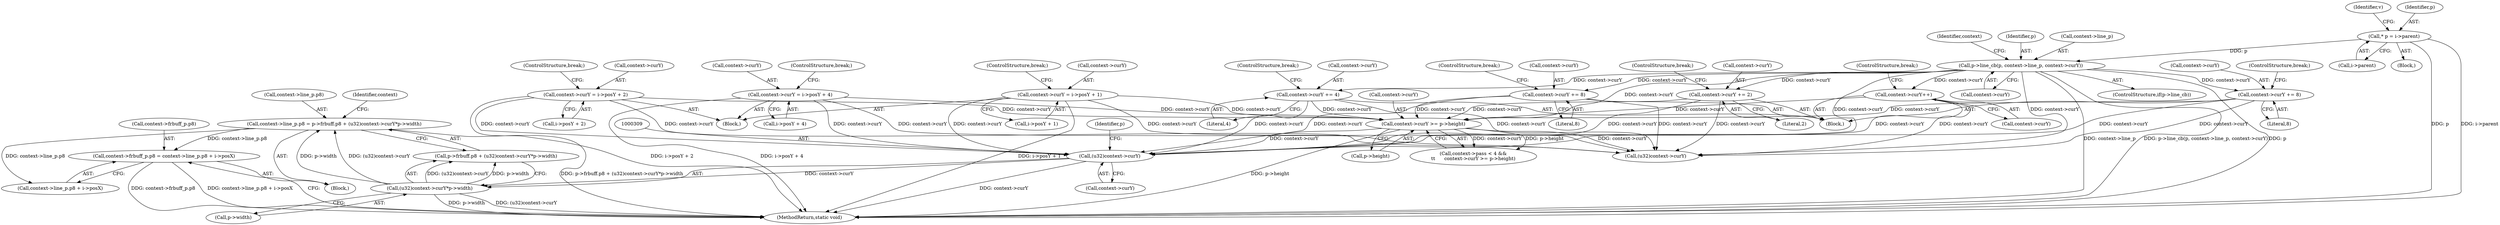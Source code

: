 digraph "0_ngiflib_37d939a6f511d16d4c95678025c235fe62e6417a@integer" {
"1000316" [label="(Call,context->frbuff_p.p8 = context->line_p.p8 + i->posX)"];
"1000295" [label="(Call,context->line_p.p8 = p->frbuff.p8 + (u32)context->curY*p->width)"];
"1000307" [label="(Call,(u32)context->curY*p->width)"];
"1000308" [label="(Call,(u32)context->curY)"];
"1000215" [label="(Call,context->curY += 4)"];
"1000174" [label="(Call,p->line_cb(p, context->line_p, context->curY))"];
"1000113" [label="(Call,* p = i->parent)"];
"1000267" [label="(Call,context->curY = i->posY + 2)"];
"1000241" [label="(Call,context->curY >= p->height)"];
"1000256" [label="(Call,context->curY = i->posY + 4)"];
"1000195" [label="(Call,context->curY++)"];
"1000278" [label="(Call,context->curY = i->posY + 1)"];
"1000201" [label="(Call,context->curY += 8)"];
"1000222" [label="(Call,context->curY += 2)"];
"1000208" [label="(Call,context->curY += 8)"];
"1000227" [label="(ControlStructure,break;)"];
"1000316" [label="(Call,context->frbuff_p.p8 = context->line_p.p8 + i->posX)"];
"1000265" [label="(ControlStructure,break;)"];
"1000307" [label="(Call,(u32)context->curY*p->width)"];
"1000308" [label="(Call,(u32)context->curY)"];
"1000176" [label="(Call,context->line_p)"];
"1000121" [label="(Identifier,v)"];
"1000201" [label="(Call,context->curY += 8)"];
"1000193" [label="(Block,)"];
"1000202" [label="(Call,context->curY)"];
"1000268" [label="(Call,context->curY)"];
"1000219" [label="(Literal,4)"];
"1000295" [label="(Call,context->line_p.p8 = p->frbuff.p8 + (u32)context->curY*p->width)"];
"1000287" [label="(ControlStructure,break;)"];
"1000213" [label="(ControlStructure,break;)"];
"1000294" [label="(Block,)"];
"1000317" [label="(Call,context->frbuff_p.p8)"];
"1000208" [label="(Call,context->curY += 8)"];
"1000184" [label="(Identifier,context)"];
"1000254" [label="(Block,)"];
"1000241" [label="(Call,context->curY >= p->height)"];
"1000276" [label="(ControlStructure,break;)"];
"1000175" [label="(Identifier,p)"];
"1000195" [label="(Call,context->curY++)"];
"1000392" [label="(MethodReturn,static void)"];
"1000212" [label="(Literal,8)"];
"1000296" [label="(Call,context->line_p.p8)"];
"1000282" [label="(Call,i->posY + 1)"];
"1000223" [label="(Call,context->curY)"];
"1000216" [label="(Call,context->curY)"];
"1000114" [label="(Identifier,p)"];
"1000242" [label="(Call,context->curY)"];
"1000257" [label="(Call,context->curY)"];
"1000170" [label="(ControlStructure,if(p->line_cb))"];
"1000313" [label="(Call,p->width)"];
"1000245" [label="(Call,p->height)"];
"1000115" [label="(Call,i->parent)"];
"1000310" [label="(Call,context->curY)"];
"1000260" [label="(Call,i->posY + 4)"];
"1000278" [label="(Call,context->curY = i->posY + 1)"];
"1000267" [label="(Call,context->curY = i->posY + 2)"];
"1000319" [label="(Identifier,context)"];
"1000301" [label="(Call,p->frbuff.p8 + (u32)context->curY*p->width)"];
"1000222" [label="(Call,context->curY += 2)"];
"1000220" [label="(ControlStructure,break;)"];
"1000179" [label="(Call,context->curY)"];
"1000199" [label="(ControlStructure,break;)"];
"1000256" [label="(Call,context->curY = i->posY + 4)"];
"1000271" [label="(Call,i->posY + 2)"];
"1000279" [label="(Call,context->curY)"];
"1000113" [label="(Call,* p = i->parent)"];
"1000111" [label="(Block,)"];
"1000226" [label="(Literal,2)"];
"1000346" [label="(Call,(u32)context->curY)"];
"1000322" [label="(Call,context->line_p.p8 + i->posX)"];
"1000209" [label="(Call,context->curY)"];
"1000314" [label="(Identifier,p)"];
"1000206" [label="(ControlStructure,break;)"];
"1000215" [label="(Call,context->curY += 4)"];
"1000205" [label="(Literal,8)"];
"1000235" [label="(Call,context->pass < 4 &&\n\t\t      context->curY >= p->height)"];
"1000196" [label="(Call,context->curY)"];
"1000174" [label="(Call,p->line_cb(p, context->line_p, context->curY))"];
"1000316" -> "1000294"  [label="AST: "];
"1000316" -> "1000322"  [label="CFG: "];
"1000317" -> "1000316"  [label="AST: "];
"1000322" -> "1000316"  [label="AST: "];
"1000392" -> "1000316"  [label="CFG: "];
"1000316" -> "1000392"  [label="DDG: context->line_p.p8 + i->posX"];
"1000316" -> "1000392"  [label="DDG: context->frbuff_p.p8"];
"1000295" -> "1000316"  [label="DDG: context->line_p.p8"];
"1000295" -> "1000294"  [label="AST: "];
"1000295" -> "1000301"  [label="CFG: "];
"1000296" -> "1000295"  [label="AST: "];
"1000301" -> "1000295"  [label="AST: "];
"1000319" -> "1000295"  [label="CFG: "];
"1000295" -> "1000392"  [label="DDG: p->frbuff.p8 + (u32)context->curY*p->width"];
"1000307" -> "1000295"  [label="DDG: (u32)context->curY"];
"1000307" -> "1000295"  [label="DDG: p->width"];
"1000295" -> "1000322"  [label="DDG: context->line_p.p8"];
"1000307" -> "1000301"  [label="AST: "];
"1000307" -> "1000313"  [label="CFG: "];
"1000308" -> "1000307"  [label="AST: "];
"1000313" -> "1000307"  [label="AST: "];
"1000301" -> "1000307"  [label="CFG: "];
"1000307" -> "1000392"  [label="DDG: p->width"];
"1000307" -> "1000392"  [label="DDG: (u32)context->curY"];
"1000307" -> "1000301"  [label="DDG: (u32)context->curY"];
"1000307" -> "1000301"  [label="DDG: p->width"];
"1000308" -> "1000307"  [label="DDG: context->curY"];
"1000308" -> "1000310"  [label="CFG: "];
"1000309" -> "1000308"  [label="AST: "];
"1000310" -> "1000308"  [label="AST: "];
"1000314" -> "1000308"  [label="CFG: "];
"1000308" -> "1000392"  [label="DDG: context->curY"];
"1000215" -> "1000308"  [label="DDG: context->curY"];
"1000174" -> "1000308"  [label="DDG: context->curY"];
"1000267" -> "1000308"  [label="DDG: context->curY"];
"1000241" -> "1000308"  [label="DDG: context->curY"];
"1000256" -> "1000308"  [label="DDG: context->curY"];
"1000195" -> "1000308"  [label="DDG: context->curY"];
"1000278" -> "1000308"  [label="DDG: context->curY"];
"1000201" -> "1000308"  [label="DDG: context->curY"];
"1000222" -> "1000308"  [label="DDG: context->curY"];
"1000208" -> "1000308"  [label="DDG: context->curY"];
"1000215" -> "1000193"  [label="AST: "];
"1000215" -> "1000219"  [label="CFG: "];
"1000216" -> "1000215"  [label="AST: "];
"1000219" -> "1000215"  [label="AST: "];
"1000220" -> "1000215"  [label="CFG: "];
"1000174" -> "1000215"  [label="DDG: context->curY"];
"1000215" -> "1000241"  [label="DDG: context->curY"];
"1000215" -> "1000346"  [label="DDG: context->curY"];
"1000174" -> "1000170"  [label="AST: "];
"1000174" -> "1000179"  [label="CFG: "];
"1000175" -> "1000174"  [label="AST: "];
"1000176" -> "1000174"  [label="AST: "];
"1000179" -> "1000174"  [label="AST: "];
"1000184" -> "1000174"  [label="CFG: "];
"1000174" -> "1000392"  [label="DDG: context->line_p"];
"1000174" -> "1000392"  [label="DDG: p->line_cb(p, context->line_p, context->curY)"];
"1000174" -> "1000392"  [label="DDG: p"];
"1000113" -> "1000174"  [label="DDG: p"];
"1000174" -> "1000195"  [label="DDG: context->curY"];
"1000174" -> "1000201"  [label="DDG: context->curY"];
"1000174" -> "1000208"  [label="DDG: context->curY"];
"1000174" -> "1000222"  [label="DDG: context->curY"];
"1000174" -> "1000241"  [label="DDG: context->curY"];
"1000174" -> "1000346"  [label="DDG: context->curY"];
"1000113" -> "1000111"  [label="AST: "];
"1000113" -> "1000115"  [label="CFG: "];
"1000114" -> "1000113"  [label="AST: "];
"1000115" -> "1000113"  [label="AST: "];
"1000121" -> "1000113"  [label="CFG: "];
"1000113" -> "1000392"  [label="DDG: p"];
"1000113" -> "1000392"  [label="DDG: i->parent"];
"1000267" -> "1000254"  [label="AST: "];
"1000267" -> "1000271"  [label="CFG: "];
"1000268" -> "1000267"  [label="AST: "];
"1000271" -> "1000267"  [label="AST: "];
"1000276" -> "1000267"  [label="CFG: "];
"1000267" -> "1000392"  [label="DDG: i->posY + 2"];
"1000267" -> "1000241"  [label="DDG: context->curY"];
"1000267" -> "1000346"  [label="DDG: context->curY"];
"1000241" -> "1000235"  [label="AST: "];
"1000241" -> "1000245"  [label="CFG: "];
"1000242" -> "1000241"  [label="AST: "];
"1000245" -> "1000241"  [label="AST: "];
"1000235" -> "1000241"  [label="CFG: "];
"1000241" -> "1000392"  [label="DDG: p->height"];
"1000241" -> "1000235"  [label="DDG: context->curY"];
"1000241" -> "1000235"  [label="DDG: p->height"];
"1000256" -> "1000241"  [label="DDG: context->curY"];
"1000195" -> "1000241"  [label="DDG: context->curY"];
"1000278" -> "1000241"  [label="DDG: context->curY"];
"1000201" -> "1000241"  [label="DDG: context->curY"];
"1000222" -> "1000241"  [label="DDG: context->curY"];
"1000208" -> "1000241"  [label="DDG: context->curY"];
"1000241" -> "1000346"  [label="DDG: context->curY"];
"1000256" -> "1000254"  [label="AST: "];
"1000256" -> "1000260"  [label="CFG: "];
"1000257" -> "1000256"  [label="AST: "];
"1000260" -> "1000256"  [label="AST: "];
"1000265" -> "1000256"  [label="CFG: "];
"1000256" -> "1000392"  [label="DDG: i->posY + 4"];
"1000256" -> "1000346"  [label="DDG: context->curY"];
"1000195" -> "1000193"  [label="AST: "];
"1000195" -> "1000196"  [label="CFG: "];
"1000196" -> "1000195"  [label="AST: "];
"1000199" -> "1000195"  [label="CFG: "];
"1000195" -> "1000346"  [label="DDG: context->curY"];
"1000278" -> "1000254"  [label="AST: "];
"1000278" -> "1000282"  [label="CFG: "];
"1000279" -> "1000278"  [label="AST: "];
"1000282" -> "1000278"  [label="AST: "];
"1000287" -> "1000278"  [label="CFG: "];
"1000278" -> "1000392"  [label="DDG: i->posY + 1"];
"1000278" -> "1000346"  [label="DDG: context->curY"];
"1000201" -> "1000193"  [label="AST: "];
"1000201" -> "1000205"  [label="CFG: "];
"1000202" -> "1000201"  [label="AST: "];
"1000205" -> "1000201"  [label="AST: "];
"1000206" -> "1000201"  [label="CFG: "];
"1000201" -> "1000346"  [label="DDG: context->curY"];
"1000222" -> "1000193"  [label="AST: "];
"1000222" -> "1000226"  [label="CFG: "];
"1000223" -> "1000222"  [label="AST: "];
"1000226" -> "1000222"  [label="AST: "];
"1000227" -> "1000222"  [label="CFG: "];
"1000222" -> "1000346"  [label="DDG: context->curY"];
"1000208" -> "1000193"  [label="AST: "];
"1000208" -> "1000212"  [label="CFG: "];
"1000209" -> "1000208"  [label="AST: "];
"1000212" -> "1000208"  [label="AST: "];
"1000213" -> "1000208"  [label="CFG: "];
"1000208" -> "1000346"  [label="DDG: context->curY"];
}

